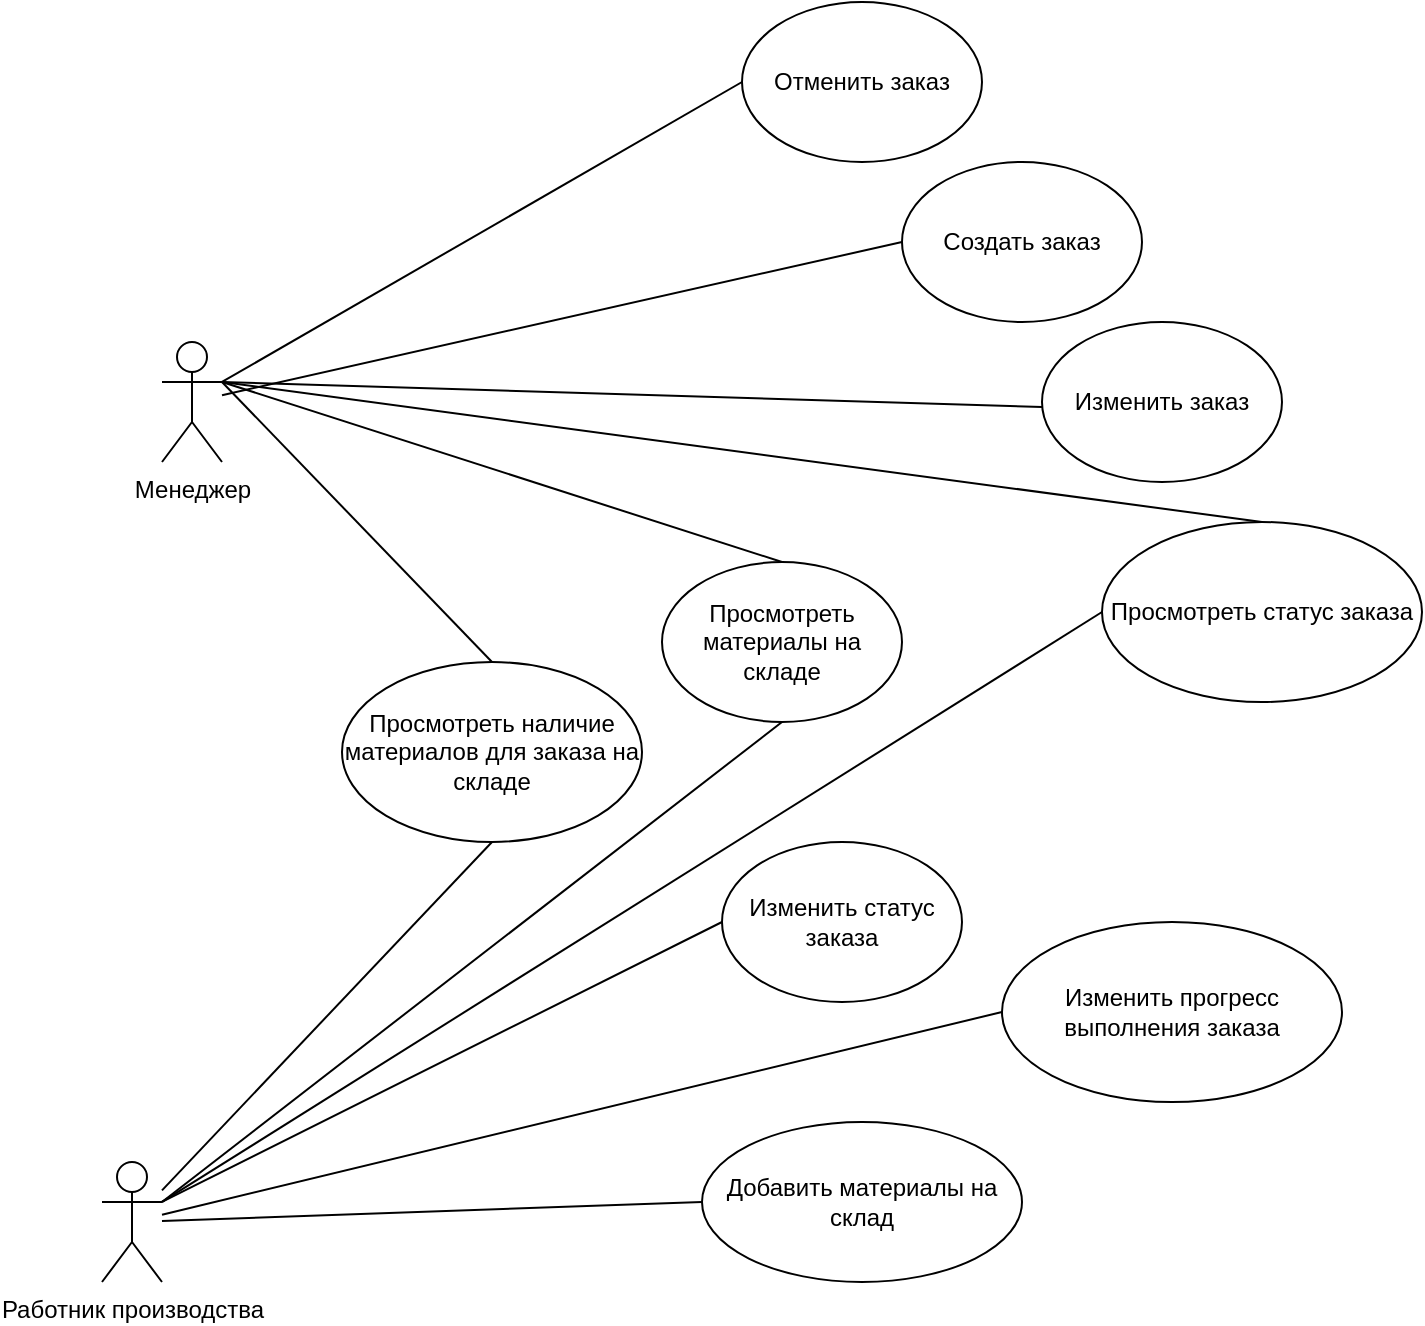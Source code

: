 <mxfile version="20.7.4" type="device"><diagram name="Page-1" id="c4acf3e9-155e-7222-9cf6-157b1a14988f"><mxGraphModel dx="1886" dy="1706" grid="1" gridSize="10" guides="1" tooltips="1" connect="1" arrows="1" fold="1" page="1" pageScale="1" pageWidth="850" pageHeight="1100" background="none" math="0" shadow="0"><root><mxCell id="0"/><mxCell id="1" parent="0"/><mxCell id="EXf_KUVDo9iOLQ4UGpNi-1" value="Менеджер" style="shape=umlActor;verticalLabelPosition=bottom;verticalAlign=top;html=1;outlineConnect=0;" parent="1" vertex="1"><mxGeometry x="-110" y="110" width="30" height="60" as="geometry"/></mxCell><mxCell id="EXf_KUVDo9iOLQ4UGpNi-3" value="Работник производства" style="shape=umlActor;verticalLabelPosition=bottom;verticalAlign=top;html=1;outlineConnect=0;" parent="1" vertex="1"><mxGeometry x="-140" y="520" width="30" height="60" as="geometry"/></mxCell><mxCell id="-kHCrdLICrYRf7bTTpt8-1" value="Создать заказ" style="ellipse;whiteSpace=wrap;html=1;" parent="1" vertex="1"><mxGeometry x="260" y="20" width="120" height="80" as="geometry"/></mxCell><mxCell id="-kHCrdLICrYRf7bTTpt8-2" value="Изменить прогресс выполнения заказа" style="ellipse;whiteSpace=wrap;html=1;" parent="1" vertex="1"><mxGeometry x="310" y="400" width="170" height="90" as="geometry"/></mxCell><mxCell id="-kHCrdLICrYRf7bTTpt8-3" value="Добавить материалы на склад" style="ellipse;whiteSpace=wrap;html=1;" parent="1" vertex="1"><mxGeometry x="160" y="500" width="160" height="80" as="geometry"/></mxCell><mxCell id="-kHCrdLICrYRf7bTTpt8-4" value="Отменить заказ" style="ellipse;whiteSpace=wrap;html=1;" parent="1" vertex="1"><mxGeometry x="180" y="-60" width="120" height="80" as="geometry"/></mxCell><mxCell id="-kHCrdLICrYRf7bTTpt8-6" value="Просмотреть наличие материалов для заказа на складе" style="ellipse;whiteSpace=wrap;html=1;" parent="1" vertex="1"><mxGeometry x="-20" y="270" width="150" height="90" as="geometry"/></mxCell><mxCell id="-kHCrdLICrYRf7bTTpt8-7" value="Просмотреть статус заказа" style="ellipse;whiteSpace=wrap;html=1;" parent="1" vertex="1"><mxGeometry x="360" y="200" width="160" height="90" as="geometry"/></mxCell><mxCell id="-kHCrdLICrYRf7bTTpt8-10" value="" style="endArrow=none;html=1;rounded=0;entryX=0;entryY=0.5;entryDx=0;entryDy=0;" parent="1" source="EXf_KUVDo9iOLQ4UGpNi-1" target="-kHCrdLICrYRf7bTTpt8-1" edge="1"><mxGeometry width="50" height="50" relative="1" as="geometry"><mxPoint x="400" y="280" as="sourcePoint"/><mxPoint x="450" y="230" as="targetPoint"/></mxGeometry></mxCell><mxCell id="-kHCrdLICrYRf7bTTpt8-12" value="" style="endArrow=none;html=1;rounded=0;entryX=0;entryY=0.5;entryDx=0;entryDy=0;exitX=1;exitY=0.333;exitDx=0;exitDy=0;exitPerimeter=0;" parent="1" source="EXf_KUVDo9iOLQ4UGpNi-1" edge="1"><mxGeometry width="50" height="50" relative="1" as="geometry"><mxPoint x="130" y="110" as="sourcePoint"/><mxPoint x="330" y="142.5" as="targetPoint"/></mxGeometry></mxCell><mxCell id="-kHCrdLICrYRf7bTTpt8-13" value="" style="endArrow=none;html=1;rounded=0;entryX=0;entryY=0.5;entryDx=0;entryDy=0;exitX=1;exitY=0.333;exitDx=0;exitDy=0;exitPerimeter=0;" parent="1" source="EXf_KUVDo9iOLQ4UGpNi-1" target="-kHCrdLICrYRf7bTTpt8-4" edge="1"><mxGeometry width="50" height="50" relative="1" as="geometry"><mxPoint x="130" y="110" as="sourcePoint"/><mxPoint x="450" y="230" as="targetPoint"/></mxGeometry></mxCell><mxCell id="-kHCrdLICrYRf7bTTpt8-14" value="Изменить заказ" style="ellipse;whiteSpace=wrap;html=1;" parent="1" vertex="1"><mxGeometry x="330" y="100" width="120" height="80" as="geometry"/></mxCell><mxCell id="-kHCrdLICrYRf7bTTpt8-15" value="" style="endArrow=none;html=1;rounded=0;entryX=0;entryY=0.5;entryDx=0;entryDy=0;" parent="1" source="EXf_KUVDo9iOLQ4UGpNi-3" target="-kHCrdLICrYRf7bTTpt8-3" edge="1"><mxGeometry width="50" height="50" relative="1" as="geometry"><mxPoint x="500" y="430" as="sourcePoint"/><mxPoint x="550" y="380" as="targetPoint"/></mxGeometry></mxCell><mxCell id="-kHCrdLICrYRf7bTTpt8-16" value="" style="endArrow=none;html=1;rounded=0;entryX=0;entryY=0.5;entryDx=0;entryDy=0;" parent="1" source="EXf_KUVDo9iOLQ4UGpNi-3" target="-kHCrdLICrYRf7bTTpt8-2" edge="1"><mxGeometry width="50" height="50" relative="1" as="geometry"><mxPoint x="230" y="420" as="sourcePoint"/><mxPoint x="550" y="380" as="targetPoint"/></mxGeometry></mxCell><mxCell id="-kHCrdLICrYRf7bTTpt8-17" value="" style="endArrow=none;html=1;rounded=0;entryX=0.5;entryY=1;entryDx=0;entryDy=0;" parent="1" source="EXf_KUVDo9iOLQ4UGpNi-3" target="-kHCrdLICrYRf7bTTpt8-6" edge="1"><mxGeometry width="50" height="50" relative="1" as="geometry"><mxPoint x="500" y="550" as="sourcePoint"/><mxPoint x="550" y="500" as="targetPoint"/></mxGeometry></mxCell><mxCell id="-kHCrdLICrYRf7bTTpt8-18" value="" style="endArrow=none;html=1;rounded=0;entryX=0;entryY=0.5;entryDx=0;entryDy=0;exitX=1;exitY=0.333;exitDx=0;exitDy=0;exitPerimeter=0;" parent="1" source="EXf_KUVDo9iOLQ4UGpNi-3" target="-kHCrdLICrYRf7bTTpt8-7" edge="1"><mxGeometry width="50" height="50" relative="1" as="geometry"><mxPoint x="200" y="530" as="sourcePoint"/><mxPoint x="510" y="440" as="targetPoint"/></mxGeometry></mxCell><mxCell id="-kHCrdLICrYRf7bTTpt8-19" value="Изменить статус заказа" style="ellipse;whiteSpace=wrap;html=1;" parent="1" vertex="1"><mxGeometry x="170" y="360" width="120" height="80" as="geometry"/></mxCell><mxCell id="-kHCrdLICrYRf7bTTpt8-20" value="" style="endArrow=none;html=1;rounded=0;exitX=1;exitY=0.333;exitDx=0;exitDy=0;exitPerimeter=0;entryX=0;entryY=0.5;entryDx=0;entryDy=0;" parent="1" source="EXf_KUVDo9iOLQ4UGpNi-3" target="-kHCrdLICrYRf7bTTpt8-19" edge="1"><mxGeometry width="50" height="50" relative="1" as="geometry"><mxPoint x="460" y="640" as="sourcePoint"/><mxPoint x="510" y="590" as="targetPoint"/></mxGeometry></mxCell><mxCell id="-kHCrdLICrYRf7bTTpt8-22" value="Просмотреть материалы на складе" style="ellipse;whiteSpace=wrap;html=1;" parent="1" vertex="1"><mxGeometry x="140" y="220" width="120" height="80" as="geometry"/></mxCell><mxCell id="-kHCrdLICrYRf7bTTpt8-23" value="" style="endArrow=none;html=1;rounded=0;exitX=1;exitY=0.333;exitDx=0;exitDy=0;exitPerimeter=0;entryX=0.5;entryY=1;entryDx=0;entryDy=0;" parent="1" source="EXf_KUVDo9iOLQ4UGpNi-3" target="-kHCrdLICrYRf7bTTpt8-22" edge="1"><mxGeometry width="50" height="50" relative="1" as="geometry"><mxPoint x="460" y="590" as="sourcePoint"/><mxPoint x="210" y="720" as="targetPoint"/></mxGeometry></mxCell><mxCell id="-kHCrdLICrYRf7bTTpt8-24" value="" style="endArrow=none;html=1;rounded=0;exitX=1;exitY=0.333;exitDx=0;exitDy=0;exitPerimeter=0;entryX=0.5;entryY=0;entryDx=0;entryDy=0;" parent="1" source="EXf_KUVDo9iOLQ4UGpNi-1" target="-kHCrdLICrYRf7bTTpt8-22" edge="1"><mxGeometry width="50" height="50" relative="1" as="geometry"><mxPoint x="360" y="350" as="sourcePoint"/><mxPoint x="410" y="300" as="targetPoint"/></mxGeometry></mxCell><mxCell id="-kHCrdLICrYRf7bTTpt8-25" value="" style="endArrow=none;html=1;rounded=0;entryX=0.5;entryY=0;entryDx=0;entryDy=0;exitX=1;exitY=0.333;exitDx=0;exitDy=0;exitPerimeter=0;" parent="1" source="EXf_KUVDo9iOLQ4UGpNi-1" target="-kHCrdLICrYRf7bTTpt8-7" edge="1"><mxGeometry width="50" height="50" relative="1" as="geometry"><mxPoint x="130" y="110" as="sourcePoint"/><mxPoint x="350" y="280" as="targetPoint"/></mxGeometry></mxCell><mxCell id="-kHCrdLICrYRf7bTTpt8-26" value="" style="endArrow=none;html=1;rounded=0;exitX=1;exitY=0.333;exitDx=0;exitDy=0;exitPerimeter=0;entryX=0.5;entryY=0;entryDx=0;entryDy=0;" parent="1" source="EXf_KUVDo9iOLQ4UGpNi-1" target="-kHCrdLICrYRf7bTTpt8-6" edge="1"><mxGeometry width="50" height="50" relative="1" as="geometry"><mxPoint x="300" y="360" as="sourcePoint"/><mxPoint x="350" y="310" as="targetPoint"/></mxGeometry></mxCell></root></mxGraphModel></diagram></mxfile>